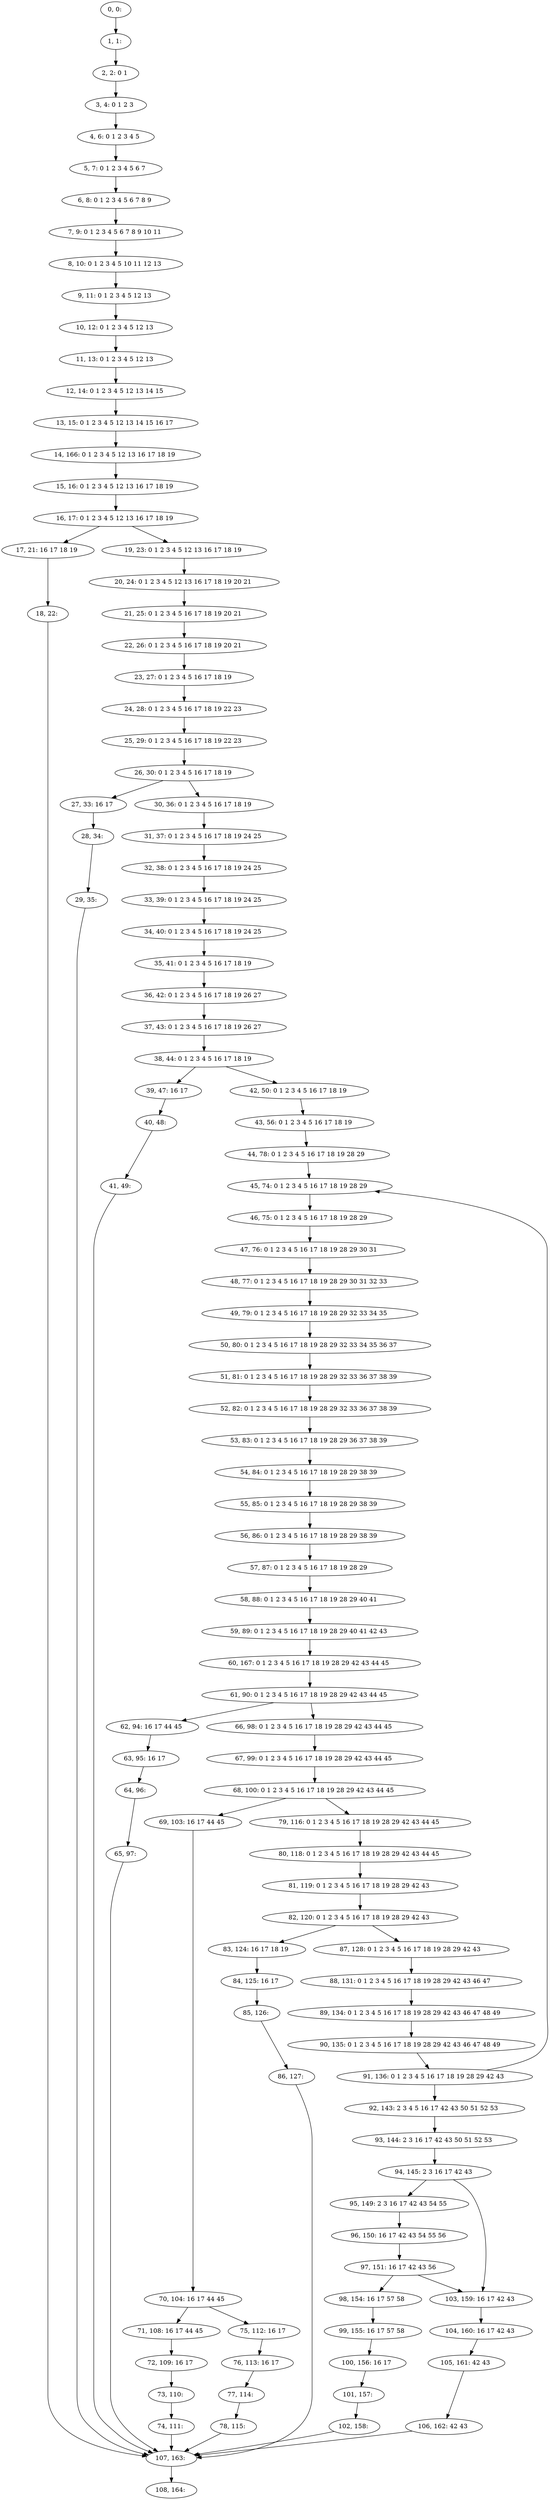 digraph G {
0[label="0, 0: "];
1[label="1, 1: "];
2[label="2, 2: 0 1 "];
3[label="3, 4: 0 1 2 3 "];
4[label="4, 6: 0 1 2 3 4 5 "];
5[label="5, 7: 0 1 2 3 4 5 6 7 "];
6[label="6, 8: 0 1 2 3 4 5 6 7 8 9 "];
7[label="7, 9: 0 1 2 3 4 5 6 7 8 9 10 11 "];
8[label="8, 10: 0 1 2 3 4 5 10 11 12 13 "];
9[label="9, 11: 0 1 2 3 4 5 12 13 "];
10[label="10, 12: 0 1 2 3 4 5 12 13 "];
11[label="11, 13: 0 1 2 3 4 5 12 13 "];
12[label="12, 14: 0 1 2 3 4 5 12 13 14 15 "];
13[label="13, 15: 0 1 2 3 4 5 12 13 14 15 16 17 "];
14[label="14, 166: 0 1 2 3 4 5 12 13 16 17 18 19 "];
15[label="15, 16: 0 1 2 3 4 5 12 13 16 17 18 19 "];
16[label="16, 17: 0 1 2 3 4 5 12 13 16 17 18 19 "];
17[label="17, 21: 16 17 18 19 "];
18[label="18, 22: "];
19[label="19, 23: 0 1 2 3 4 5 12 13 16 17 18 19 "];
20[label="20, 24: 0 1 2 3 4 5 12 13 16 17 18 19 20 21 "];
21[label="21, 25: 0 1 2 3 4 5 16 17 18 19 20 21 "];
22[label="22, 26: 0 1 2 3 4 5 16 17 18 19 20 21 "];
23[label="23, 27: 0 1 2 3 4 5 16 17 18 19 "];
24[label="24, 28: 0 1 2 3 4 5 16 17 18 19 22 23 "];
25[label="25, 29: 0 1 2 3 4 5 16 17 18 19 22 23 "];
26[label="26, 30: 0 1 2 3 4 5 16 17 18 19 "];
27[label="27, 33: 16 17 "];
28[label="28, 34: "];
29[label="29, 35: "];
30[label="30, 36: 0 1 2 3 4 5 16 17 18 19 "];
31[label="31, 37: 0 1 2 3 4 5 16 17 18 19 24 25 "];
32[label="32, 38: 0 1 2 3 4 5 16 17 18 19 24 25 "];
33[label="33, 39: 0 1 2 3 4 5 16 17 18 19 24 25 "];
34[label="34, 40: 0 1 2 3 4 5 16 17 18 19 24 25 "];
35[label="35, 41: 0 1 2 3 4 5 16 17 18 19 "];
36[label="36, 42: 0 1 2 3 4 5 16 17 18 19 26 27 "];
37[label="37, 43: 0 1 2 3 4 5 16 17 18 19 26 27 "];
38[label="38, 44: 0 1 2 3 4 5 16 17 18 19 "];
39[label="39, 47: 16 17 "];
40[label="40, 48: "];
41[label="41, 49: "];
42[label="42, 50: 0 1 2 3 4 5 16 17 18 19 "];
43[label="43, 56: 0 1 2 3 4 5 16 17 18 19 "];
44[label="44, 78: 0 1 2 3 4 5 16 17 18 19 28 29 "];
45[label="45, 74: 0 1 2 3 4 5 16 17 18 19 28 29 "];
46[label="46, 75: 0 1 2 3 4 5 16 17 18 19 28 29 "];
47[label="47, 76: 0 1 2 3 4 5 16 17 18 19 28 29 30 31 "];
48[label="48, 77: 0 1 2 3 4 5 16 17 18 19 28 29 30 31 32 33 "];
49[label="49, 79: 0 1 2 3 4 5 16 17 18 19 28 29 32 33 34 35 "];
50[label="50, 80: 0 1 2 3 4 5 16 17 18 19 28 29 32 33 34 35 36 37 "];
51[label="51, 81: 0 1 2 3 4 5 16 17 18 19 28 29 32 33 36 37 38 39 "];
52[label="52, 82: 0 1 2 3 4 5 16 17 18 19 28 29 32 33 36 37 38 39 "];
53[label="53, 83: 0 1 2 3 4 5 16 17 18 19 28 29 36 37 38 39 "];
54[label="54, 84: 0 1 2 3 4 5 16 17 18 19 28 29 38 39 "];
55[label="55, 85: 0 1 2 3 4 5 16 17 18 19 28 29 38 39 "];
56[label="56, 86: 0 1 2 3 4 5 16 17 18 19 28 29 38 39 "];
57[label="57, 87: 0 1 2 3 4 5 16 17 18 19 28 29 "];
58[label="58, 88: 0 1 2 3 4 5 16 17 18 19 28 29 40 41 "];
59[label="59, 89: 0 1 2 3 4 5 16 17 18 19 28 29 40 41 42 43 "];
60[label="60, 167: 0 1 2 3 4 5 16 17 18 19 28 29 42 43 44 45 "];
61[label="61, 90: 0 1 2 3 4 5 16 17 18 19 28 29 42 43 44 45 "];
62[label="62, 94: 16 17 44 45 "];
63[label="63, 95: 16 17 "];
64[label="64, 96: "];
65[label="65, 97: "];
66[label="66, 98: 0 1 2 3 4 5 16 17 18 19 28 29 42 43 44 45 "];
67[label="67, 99: 0 1 2 3 4 5 16 17 18 19 28 29 42 43 44 45 "];
68[label="68, 100: 0 1 2 3 4 5 16 17 18 19 28 29 42 43 44 45 "];
69[label="69, 103: 16 17 44 45 "];
70[label="70, 104: 16 17 44 45 "];
71[label="71, 108: 16 17 44 45 "];
72[label="72, 109: 16 17 "];
73[label="73, 110: "];
74[label="74, 111: "];
75[label="75, 112: 16 17 "];
76[label="76, 113: 16 17 "];
77[label="77, 114: "];
78[label="78, 115: "];
79[label="79, 116: 0 1 2 3 4 5 16 17 18 19 28 29 42 43 44 45 "];
80[label="80, 118: 0 1 2 3 4 5 16 17 18 19 28 29 42 43 44 45 "];
81[label="81, 119: 0 1 2 3 4 5 16 17 18 19 28 29 42 43 "];
82[label="82, 120: 0 1 2 3 4 5 16 17 18 19 28 29 42 43 "];
83[label="83, 124: 16 17 18 19 "];
84[label="84, 125: 16 17 "];
85[label="85, 126: "];
86[label="86, 127: "];
87[label="87, 128: 0 1 2 3 4 5 16 17 18 19 28 29 42 43 "];
88[label="88, 131: 0 1 2 3 4 5 16 17 18 19 28 29 42 43 46 47 "];
89[label="89, 134: 0 1 2 3 4 5 16 17 18 19 28 29 42 43 46 47 48 49 "];
90[label="90, 135: 0 1 2 3 4 5 16 17 18 19 28 29 42 43 46 47 48 49 "];
91[label="91, 136: 0 1 2 3 4 5 16 17 18 19 28 29 42 43 "];
92[label="92, 143: 2 3 4 5 16 17 42 43 50 51 52 53 "];
93[label="93, 144: 2 3 16 17 42 43 50 51 52 53 "];
94[label="94, 145: 2 3 16 17 42 43 "];
95[label="95, 149: 2 3 16 17 42 43 54 55 "];
96[label="96, 150: 16 17 42 43 54 55 56 "];
97[label="97, 151: 16 17 42 43 56 "];
98[label="98, 154: 16 17 57 58 "];
99[label="99, 155: 16 17 57 58 "];
100[label="100, 156: 16 17 "];
101[label="101, 157: "];
102[label="102, 158: "];
103[label="103, 159: 16 17 42 43 "];
104[label="104, 160: 16 17 42 43 "];
105[label="105, 161: 42 43 "];
106[label="106, 162: 42 43 "];
107[label="107, 163: "];
108[label="108, 164: "];
0->1 ;
1->2 ;
2->3 ;
3->4 ;
4->5 ;
5->6 ;
6->7 ;
7->8 ;
8->9 ;
9->10 ;
10->11 ;
11->12 ;
12->13 ;
13->14 ;
14->15 ;
15->16 ;
16->17 ;
16->19 ;
17->18 ;
18->107 ;
19->20 ;
20->21 ;
21->22 ;
22->23 ;
23->24 ;
24->25 ;
25->26 ;
26->27 ;
26->30 ;
27->28 ;
28->29 ;
29->107 ;
30->31 ;
31->32 ;
32->33 ;
33->34 ;
34->35 ;
35->36 ;
36->37 ;
37->38 ;
38->39 ;
38->42 ;
39->40 ;
40->41 ;
41->107 ;
42->43 ;
43->44 ;
44->45 ;
45->46 ;
46->47 ;
47->48 ;
48->49 ;
49->50 ;
50->51 ;
51->52 ;
52->53 ;
53->54 ;
54->55 ;
55->56 ;
56->57 ;
57->58 ;
58->59 ;
59->60 ;
60->61 ;
61->62 ;
61->66 ;
62->63 ;
63->64 ;
64->65 ;
65->107 ;
66->67 ;
67->68 ;
68->69 ;
68->79 ;
69->70 ;
70->71 ;
70->75 ;
71->72 ;
72->73 ;
73->74 ;
74->107 ;
75->76 ;
76->77 ;
77->78 ;
78->107 ;
79->80 ;
80->81 ;
81->82 ;
82->83 ;
82->87 ;
83->84 ;
84->85 ;
85->86 ;
86->107 ;
87->88 ;
88->89 ;
89->90 ;
90->91 ;
91->92 ;
91->45 ;
92->93 ;
93->94 ;
94->95 ;
94->103 ;
95->96 ;
96->97 ;
97->98 ;
97->103 ;
98->99 ;
99->100 ;
100->101 ;
101->102 ;
102->107 ;
103->104 ;
104->105 ;
105->106 ;
106->107 ;
107->108 ;
}
